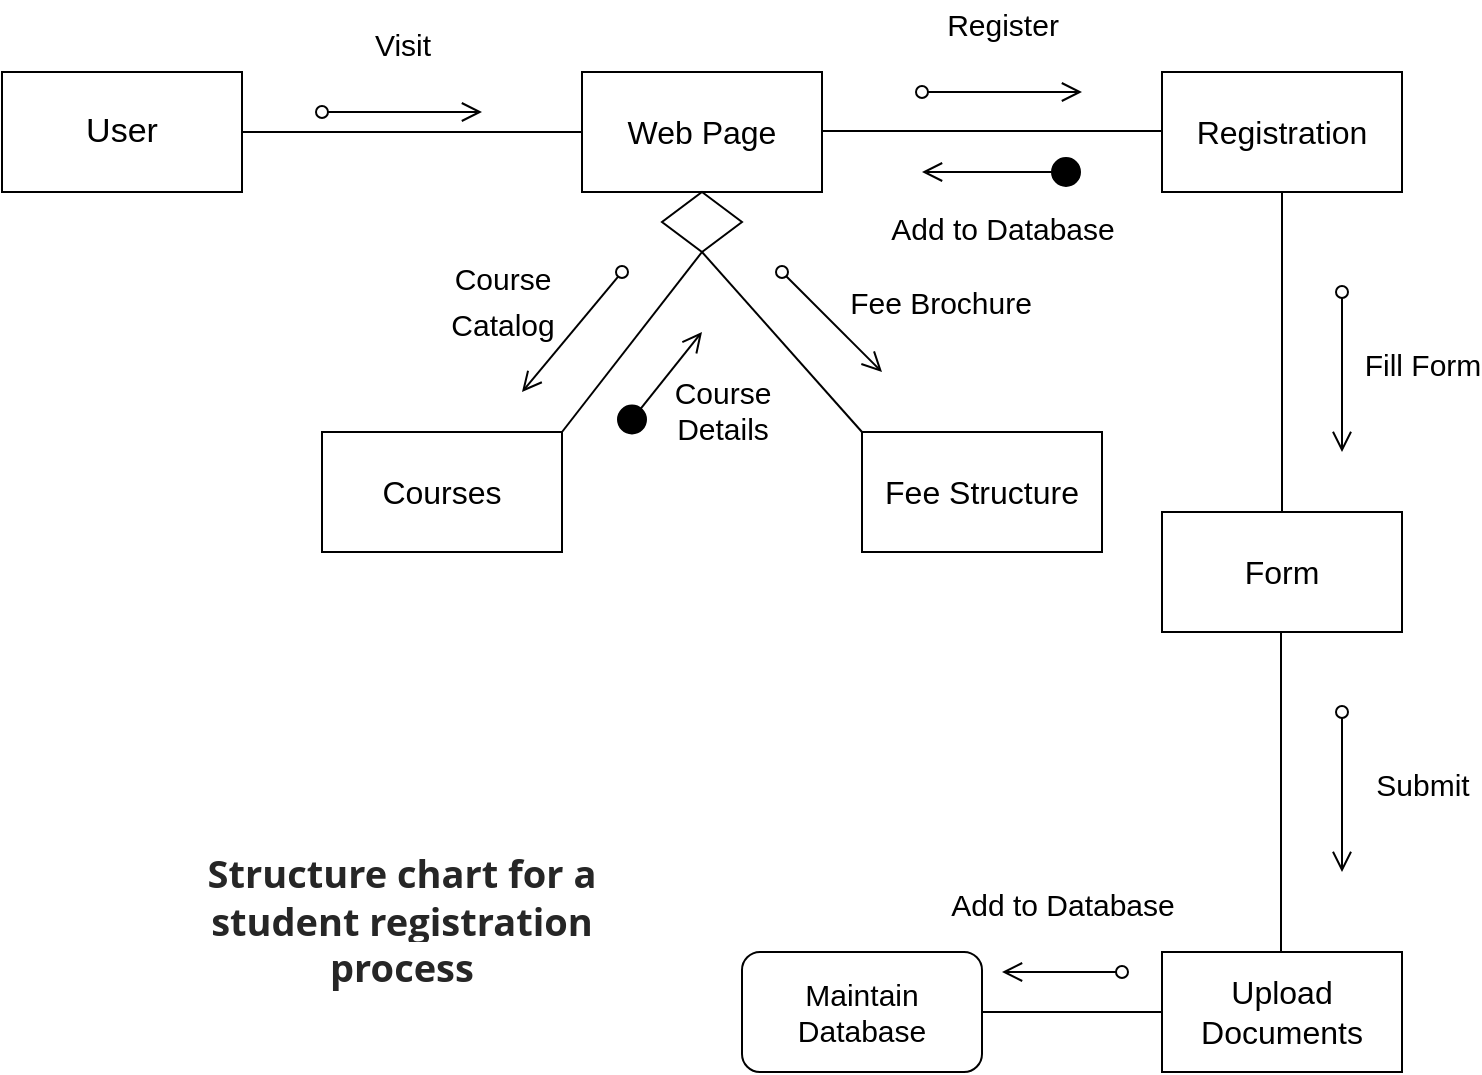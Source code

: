 <mxfile version="17.4.6" type="github">
  <diagram id="yOh_10leExb53cHjMFsN" name="Page-1">
    <mxGraphModel dx="1038" dy="539" grid="1" gridSize="10" guides="1" tooltips="1" connect="1" arrows="1" fold="1" page="1" pageScale="1" pageWidth="850" pageHeight="1100" math="0" shadow="0">
      <root>
        <mxCell id="0" />
        <mxCell id="1" parent="0" />
        <mxCell id="hMpVOAc-jezMKwwIrThi-1" value="&lt;font style=&quot;font-size: 17px&quot;&gt;User&lt;/font&gt;" style="rounded=0;whiteSpace=wrap;html=1;" vertex="1" parent="1">
          <mxGeometry y="80" width="120" height="60" as="geometry" />
        </mxCell>
        <mxCell id="hMpVOAc-jezMKwwIrThi-2" value="&lt;font style=&quot;font-size: 16px&quot;&gt;Web Page&lt;/font&gt;" style="rounded=0;whiteSpace=wrap;html=1;" vertex="1" parent="1">
          <mxGeometry x="290" y="80" width="120" height="60" as="geometry" />
        </mxCell>
        <mxCell id="hMpVOAc-jezMKwwIrThi-3" value="&lt;font style=&quot;font-size: 16px&quot;&gt;Registration&lt;/font&gt;" style="rounded=0;whiteSpace=wrap;html=1;" vertex="1" parent="1">
          <mxGeometry x="580" y="80" width="120" height="60" as="geometry" />
        </mxCell>
        <mxCell id="hMpVOAc-jezMKwwIrThi-4" value="&lt;font style=&quot;font-size: 16px&quot;&gt;Courses&lt;/font&gt;" style="rounded=0;whiteSpace=wrap;html=1;" vertex="1" parent="1">
          <mxGeometry x="160" y="260" width="120" height="60" as="geometry" />
        </mxCell>
        <mxCell id="hMpVOAc-jezMKwwIrThi-5" value="&lt;font style=&quot;font-size: 16px&quot;&gt;Fee Structure&lt;/font&gt;" style="rounded=0;whiteSpace=wrap;html=1;" vertex="1" parent="1">
          <mxGeometry x="430" y="260" width="120" height="60" as="geometry" />
        </mxCell>
        <mxCell id="hMpVOAc-jezMKwwIrThi-7" value="Form" style="rounded=0;whiteSpace=wrap;html=1;fontSize=16;" vertex="1" parent="1">
          <mxGeometry x="580" y="300" width="120" height="60" as="geometry" />
        </mxCell>
        <mxCell id="hMpVOAc-jezMKwwIrThi-8" value="&lt;font style=&quot;font-size: 16px&quot;&gt;Upload Documents&lt;/font&gt;" style="rounded=0;whiteSpace=wrap;html=1;" vertex="1" parent="1">
          <mxGeometry x="580" y="520" width="120" height="60" as="geometry" />
        </mxCell>
        <mxCell id="hMpVOAc-jezMKwwIrThi-9" value="&lt;span style=&quot;color: rgb(38, 38, 38); font-family: &amp;quot;open sans&amp;quot;, sans-serif; font-size: 19px; font-style: normal; letter-spacing: normal; text-align: left; text-indent: 0px; text-transform: none; word-spacing: 0px; background-color: rgb(255, 255, 255); display: inline; float: none;&quot;&gt;Structure chart for a student registration process&lt;/span&gt;" style="text;html=1;strokeColor=none;fillColor=none;align=center;verticalAlign=middle;whiteSpace=wrap;rounded=0;fontSize=19;fontStyle=1" vertex="1" parent="1">
          <mxGeometry x="80" y="490" width="240" height="30" as="geometry" />
        </mxCell>
        <mxCell id="hMpVOAc-jezMKwwIrThi-11" value="&lt;font style=&quot;font-size: 15px&quot;&gt;Visit&lt;/font&gt;" style="html=1;verticalAlign=bottom;startArrow=oval;startFill=0;endArrow=open;startSize=6;endSize=8;rounded=0;fontSize=19;" edge="1" parent="1">
          <mxGeometry y="20" width="80" relative="1" as="geometry">
            <mxPoint x="160" y="100" as="sourcePoint" />
            <mxPoint x="240" y="100" as="targetPoint" />
            <mxPoint as="offset" />
          </mxGeometry>
        </mxCell>
        <mxCell id="hMpVOAc-jezMKwwIrThi-12" value="" style="endArrow=none;html=1;rounded=0;fontSize=19;entryX=0;entryY=0.5;entryDx=0;entryDy=0;" edge="1" parent="1" target="hMpVOAc-jezMKwwIrThi-2">
          <mxGeometry width="50" height="50" relative="1" as="geometry">
            <mxPoint x="120" y="110" as="sourcePoint" />
            <mxPoint x="170" y="60" as="targetPoint" />
          </mxGeometry>
        </mxCell>
        <mxCell id="hMpVOAc-jezMKwwIrThi-13" value="" style="endArrow=none;html=1;rounded=0;fontSize=19;entryX=0;entryY=0.5;entryDx=0;entryDy=0;" edge="1" parent="1">
          <mxGeometry width="50" height="50" relative="1" as="geometry">
            <mxPoint x="410" y="109.5" as="sourcePoint" />
            <mxPoint x="580" y="109.5" as="targetPoint" />
          </mxGeometry>
        </mxCell>
        <mxCell id="hMpVOAc-jezMKwwIrThi-14" value="" style="endArrow=none;html=1;rounded=0;fontSize=19;entryX=0.5;entryY=0;entryDx=0;entryDy=0;exitX=0.5;exitY=1;exitDx=0;exitDy=0;" edge="1" parent="1" source="hMpVOAc-jezMKwwIrThi-3" target="hMpVOAc-jezMKwwIrThi-7">
          <mxGeometry width="50" height="50" relative="1" as="geometry">
            <mxPoint x="620" y="140" as="sourcePoint" />
            <mxPoint x="790" y="140" as="targetPoint" />
          </mxGeometry>
        </mxCell>
        <mxCell id="hMpVOAc-jezMKwwIrThi-15" value="" style="endArrow=none;html=1;rounded=0;fontSize=19;entryX=0.5;entryY=0;entryDx=0;entryDy=0;exitX=0.5;exitY=1;exitDx=0;exitDy=0;" edge="1" parent="1">
          <mxGeometry width="50" height="50" relative="1" as="geometry">
            <mxPoint x="639.5" y="360" as="sourcePoint" />
            <mxPoint x="639.5" y="520" as="targetPoint" />
          </mxGeometry>
        </mxCell>
        <mxCell id="hMpVOAc-jezMKwwIrThi-16" value="" style="shape=rhombus;html=1;dashed=0;whitespace=wrap;perimeter=rhombusPerimeter;fontSize=19;" vertex="1" parent="1">
          <mxGeometry x="330" y="140" width="40" height="30" as="geometry" />
        </mxCell>
        <mxCell id="hMpVOAc-jezMKwwIrThi-17" value="" style="endArrow=none;html=1;rounded=0;fontSize=19;entryX=0.5;entryY=1;entryDx=0;entryDy=0;exitX=1;exitY=0;exitDx=0;exitDy=0;" edge="1" parent="1" source="hMpVOAc-jezMKwwIrThi-4" target="hMpVOAc-jezMKwwIrThi-16">
          <mxGeometry width="50" height="50" relative="1" as="geometry">
            <mxPoint x="240" y="220" as="sourcePoint" />
            <mxPoint x="290" y="170" as="targetPoint" />
          </mxGeometry>
        </mxCell>
        <mxCell id="hMpVOAc-jezMKwwIrThi-18" value="" style="endArrow=none;html=1;rounded=0;fontSize=19;entryX=0.5;entryY=1;entryDx=0;entryDy=0;exitX=0;exitY=0;exitDx=0;exitDy=0;" edge="1" parent="1" source="hMpVOAc-jezMKwwIrThi-5" target="hMpVOAc-jezMKwwIrThi-16">
          <mxGeometry width="50" height="50" relative="1" as="geometry">
            <mxPoint x="460" y="220" as="sourcePoint" />
            <mxPoint x="510" y="170" as="targetPoint" />
          </mxGeometry>
        </mxCell>
        <mxCell id="hMpVOAc-jezMKwwIrThi-19" value="&lt;font style=&quot;font-size: 15px&quot;&gt;Register&lt;/font&gt;&lt;span style=&quot;color: rgba(0 , 0 , 0 , 0) ; font-family: monospace ; font-size: 0px ; background-color: rgb(248 , 249 , 250)&quot;&gt;%3CmxGraphModel%3E%3Croot%3E%3CmxCell%20id%3D%220%22%2F%3E%3CmxCell%20id%3D%221%22%20parent%3D%220%22%2F%3E%3CmxCell%20id%3D%222%22%20value%3D%22Visit%22%20style%3D%22html%3D1%3BverticalAlign%3Dbottom%3BstartArrow%3Doval%3BstartFill%3D0%3BendArrow%3Dopen%3BstartSize%3D6%3BendSize%3D8%3Brounded%3D0%3BfontSize%3D19%3B%22%20edge%3D%221%22%20parent%3D%221%22%3E%3CmxGeometry%20y%3D%2220%22%20width%3D%2280%22%20relative%3D%221%22%20as%3D%22geometry%22%3E%3CmxPoint%20x%3D%22160%22%20y%3D%22100%22%20as%3D%22sourcePoint%22%2F%3E%3CmxPoint%20x%3D%22240%22%20y%3D%22100%22%20as%3D%22targetPoint%22%2F%3E%3CmxPoint%20as%3D%22offset%22%2F%3E%3C%2FmxGeometry%3E%3C%2FmxCell%3E%3C%2Froot%3E%3C%2FmxGraphModel%3E&lt;/span&gt;" style="html=1;verticalAlign=bottom;startArrow=oval;startFill=0;endArrow=open;startSize=6;endSize=8;rounded=0;fontSize=19;" edge="1" parent="1">
          <mxGeometry y="20" width="80" relative="1" as="geometry">
            <mxPoint x="460" y="90" as="sourcePoint" />
            <mxPoint x="540" y="90" as="targetPoint" />
            <mxPoint as="offset" />
          </mxGeometry>
        </mxCell>
        <mxCell id="hMpVOAc-jezMKwwIrThi-20" value="&lt;font style=&quot;font-size: 15px&quot;&gt;Fee Brochure&lt;/font&gt;" style="html=1;verticalAlign=bottom;startArrow=oval;startFill=0;endArrow=open;startSize=6;endSize=8;rounded=0;fontSize=19;" edge="1" parent="1">
          <mxGeometry x="1" y="36" width="80" relative="1" as="geometry">
            <mxPoint x="390" y="180" as="sourcePoint" />
            <mxPoint x="440" y="230" as="targetPoint" />
            <mxPoint x="4" y="5" as="offset" />
          </mxGeometry>
        </mxCell>
        <mxCell id="hMpVOAc-jezMKwwIrThi-21" value="&lt;font style=&quot;font-size: 15px&quot;&gt;Course &lt;br&gt;Catalog&lt;/font&gt;" style="html=1;verticalAlign=bottom;startArrow=oval;startFill=0;endArrow=open;startSize=6;endSize=8;rounded=0;fontSize=19;" edge="1" parent="1">
          <mxGeometry x="0.77" y="-20" width="80" relative="1" as="geometry">
            <mxPoint x="310" y="180" as="sourcePoint" />
            <mxPoint x="260" y="240" as="targetPoint" />
            <mxPoint as="offset" />
          </mxGeometry>
        </mxCell>
        <mxCell id="hMpVOAc-jezMKwwIrThi-22" value="&lt;span style=&quot;font-size: 15px&quot;&gt;Fill Form&lt;/span&gt;" style="html=1;verticalAlign=bottom;startArrow=oval;startFill=0;endArrow=open;startSize=6;endSize=8;rounded=0;fontSize=19;" edge="1" parent="1">
          <mxGeometry x="0.25" y="40" width="80" relative="1" as="geometry">
            <mxPoint x="670" y="190" as="sourcePoint" />
            <mxPoint x="670" y="270" as="targetPoint" />
            <mxPoint as="offset" />
          </mxGeometry>
        </mxCell>
        <mxCell id="hMpVOAc-jezMKwwIrThi-23" value="&lt;span style=&quot;font-size: 15px&quot;&gt;Submit&lt;/span&gt;" style="html=1;verticalAlign=bottom;startArrow=oval;startFill=0;endArrow=open;startSize=6;endSize=8;rounded=0;fontSize=19;" edge="1" parent="1">
          <mxGeometry x="0.25" y="40" width="80" relative="1" as="geometry">
            <mxPoint x="670" y="400" as="sourcePoint" />
            <mxPoint x="670" y="480" as="targetPoint" />
            <mxPoint as="offset" />
          </mxGeometry>
        </mxCell>
        <mxCell id="hMpVOAc-jezMKwwIrThi-24" value="Maintain Database" style="rounded=1;whiteSpace=wrap;html=1;fontSize=15;" vertex="1" parent="1">
          <mxGeometry x="370" y="520" width="120" height="60" as="geometry" />
        </mxCell>
        <mxCell id="hMpVOAc-jezMKwwIrThi-25" value="" style="endArrow=none;html=1;rounded=0;fontSize=15;entryX=0;entryY=0.5;entryDx=0;entryDy=0;" edge="1" parent="1" target="hMpVOAc-jezMKwwIrThi-8">
          <mxGeometry width="50" height="50" relative="1" as="geometry">
            <mxPoint x="490" y="550" as="sourcePoint" />
            <mxPoint x="540" y="500" as="targetPoint" />
          </mxGeometry>
        </mxCell>
        <mxCell id="hMpVOAc-jezMKwwIrThi-26" value="&lt;span style=&quot;font-size: 15px&quot;&gt;Add to Database&lt;/span&gt;" style="html=1;verticalAlign=bottom;startArrow=oval;startFill=0;endArrow=open;startSize=6;endSize=8;rounded=0;fontSize=19;" edge="1" parent="1">
          <mxGeometry y="-20" width="80" relative="1" as="geometry">
            <mxPoint x="560" y="530" as="sourcePoint" />
            <mxPoint x="500" y="530" as="targetPoint" />
            <mxPoint as="offset" />
          </mxGeometry>
        </mxCell>
        <mxCell id="hMpVOAc-jezMKwwIrThi-27" value="Course&lt;br&gt;Details" style="html=1;verticalAlign=bottom;startArrow=circle;startFill=1;endArrow=open;startSize=6;endSize=8;rounded=0;fontSize=15;" edge="1" parent="1">
          <mxGeometry x="-0.268" y="-45" width="80" relative="1" as="geometry">
            <mxPoint x="310" y="260" as="sourcePoint" />
            <mxPoint x="350" y="210" as="targetPoint" />
            <mxPoint as="offset" />
          </mxGeometry>
        </mxCell>
        <mxCell id="hMpVOAc-jezMKwwIrThi-28" value="Add to Database" style="html=1;verticalAlign=bottom;startArrow=circle;startFill=1;endArrow=open;startSize=6;endSize=8;rounded=0;fontSize=15;" edge="1" parent="1">
          <mxGeometry y="40" width="80" relative="1" as="geometry">
            <mxPoint x="540" y="130" as="sourcePoint" />
            <mxPoint x="460" y="130" as="targetPoint" />
            <mxPoint as="offset" />
          </mxGeometry>
        </mxCell>
      </root>
    </mxGraphModel>
  </diagram>
</mxfile>
